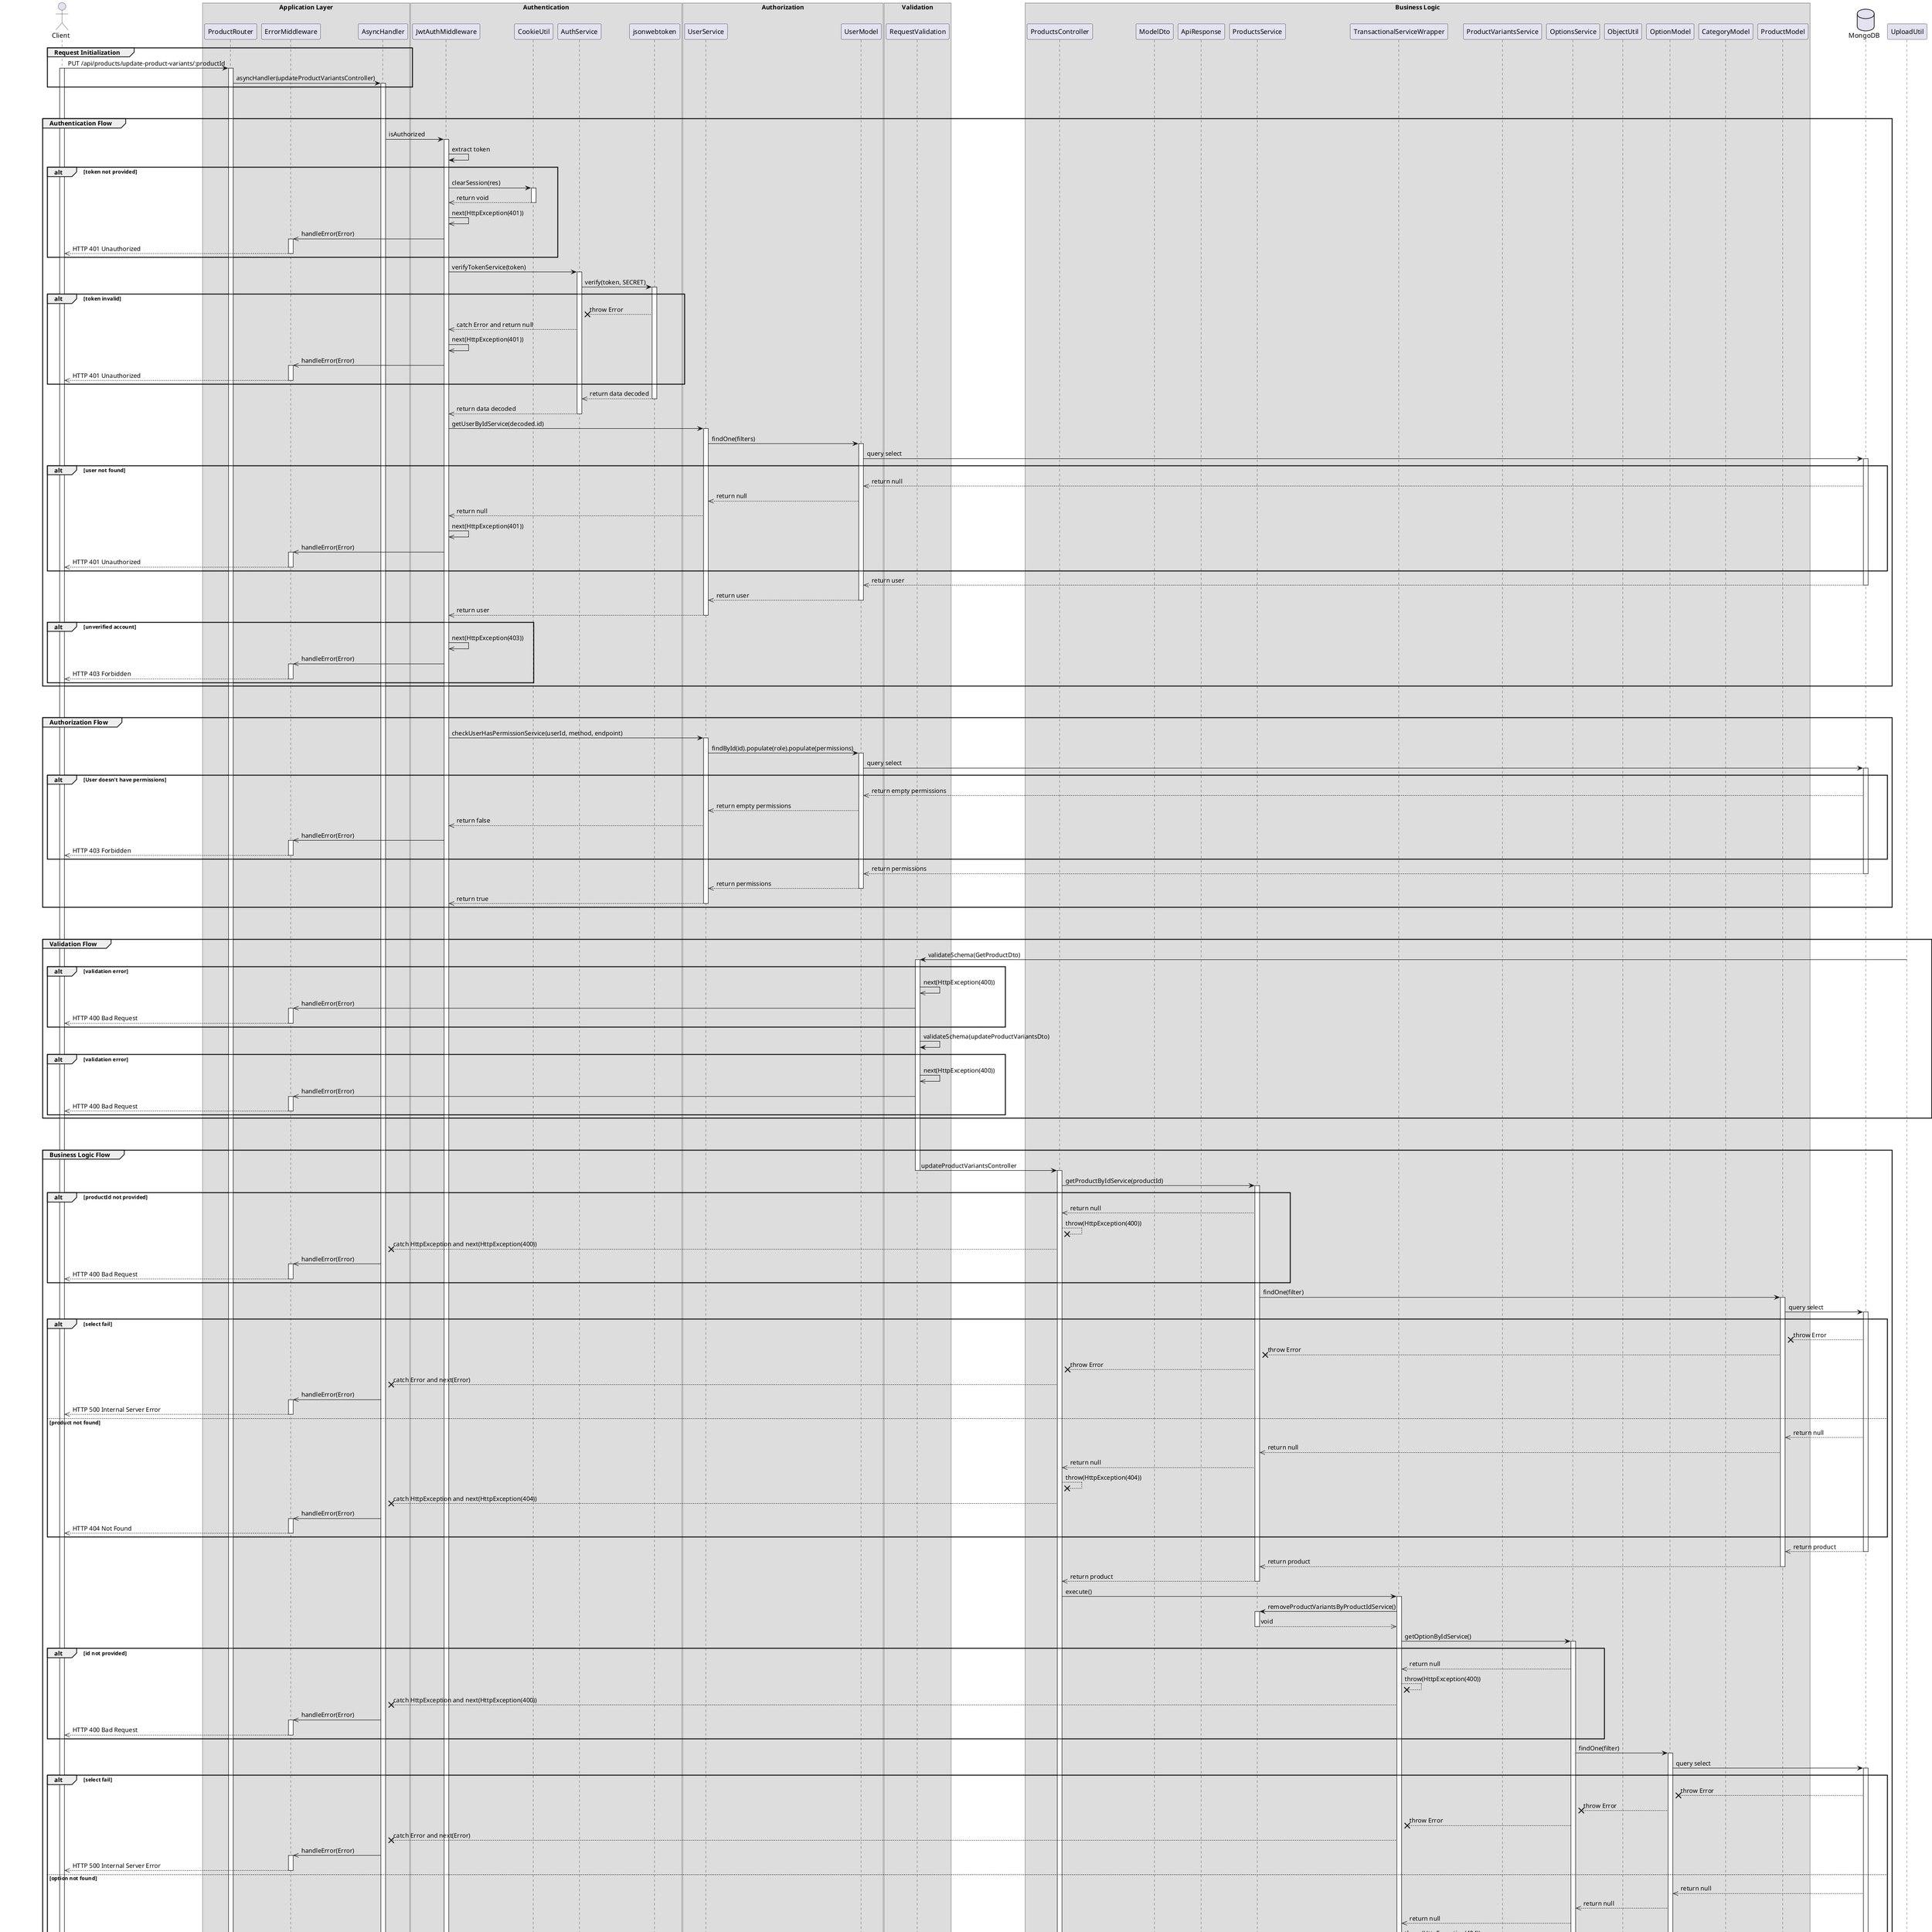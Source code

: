 @startuml Update Product Variant

actor Client

box "Application Layer"
participant ProductRouter 
participant ErrorMiddleware 
participant AsyncHandler 
end box

box "Authentication"
participant JwtAuthMiddleware 
participant CookieUtil
participant AuthService
participant jsonwebtoken
end box

box "Authorization"
participant UserService 
participant UserModel
end box

box "Validation"
participant RequestValidation
end box

box "Business Logic"
participant ProductsController
participant ModelDto
participant ApiResponse
participant ProductsService
participant TransactionalServiceWrapper
participant ProductVariantsService
participant OptionsService
participant ObjectUtil
participant OptionModel
participant CategoryModel
participant ProductModel
end box

database MongoDB

' Step 1
group Request Initialization
    Client -> ProductRouter: PUT /api/products/update-product-variants/:productId
    activate Client
    activate ProductRouter
    ProductRouter -> AsyncHandler: asyncHandler(updateProductVariantsController)
    activate AsyncHandler
end

break
break

' Step 2
group Authentication Flow
    AsyncHandler -> JwtAuthMiddleware: isAuthorized
    activate JwtAuthMiddleware

    JwtAuthMiddleware -> JwtAuthMiddleware: extract token
    alt token not provided
        JwtAuthMiddleware -> CookieUtil: clearSession(res)
        activate CookieUtil
        CookieUtil -->> JwtAuthMiddleware: return void
        deactivate CookieUtil
        JwtAuthMiddleware ->> JwtAuthMiddleware: next(HttpException(401))
        JwtAuthMiddleware ->> ErrorMiddleware: handleError(Error)
        activate ErrorMiddleware
        ErrorMiddleware -->> Client: HTTP 401 Unauthorized
        deactivate ErrorMiddleware
    end 

    JwtAuthMiddleware -> AuthService: verifyTokenService(token)
    activate AuthService
    AuthService -> jsonwebtoken: verify(token, SECRET)
    activate jsonwebtoken
    alt token invalid
        jsonwebtoken --x AuthService: throw Error
        AuthService -->> JwtAuthMiddleware: catch Error and return null
        JwtAuthMiddleware ->> JwtAuthMiddleware: next(HttpException(401))
        JwtAuthMiddleware ->> ErrorMiddleware: handleError(Error)
        activate ErrorMiddleware
        ErrorMiddleware -->> Client: HTTP 401 Unauthorized
        deactivate ErrorMiddleware
    end

    jsonwebtoken -->> AuthService: return data decoded
    deactivate jsonwebtoken
    AuthService -->> JwtAuthMiddleware: return data decoded
    deactivate AuthService
    JwtAuthMiddleware -> UserService: getUserByIdService(decoded.id)
    activate UserService
    UserService -> UserModel: findOne(filters)
    activate UserModel
    UserModel -> MongoDB: query select
    activate MongoDB

    alt user not found
        MongoDB -->> UserModel: return null
        UserModel -->> UserService: return null
        UserService -->> JwtAuthMiddleware: return null
        JwtAuthMiddleware ->> JwtAuthMiddleware: next(HttpException(401))
        JwtAuthMiddleware ->> ErrorMiddleware: handleError(Error)
        activate ErrorMiddleware
        ErrorMiddleware -->> Client: HTTP 401 Unauthorized
        deactivate ErrorMiddleware
    end

    MongoDB -->> UserModel: return user
    deactivate MongoDB
    UserModel -->> UserService: return user
    deactivate UserModel
    UserService -->> JwtAuthMiddleware: return user
    deactivate UserService

    alt unverified account
        JwtAuthMiddleware ->> JwtAuthMiddleware: next(HttpException(403))
        JwtAuthMiddleware ->> ErrorMiddleware: handleError(Error)
        activate ErrorMiddleware
        ErrorMiddleware -->> Client: HTTP 403 Forbidden
        deactivate ErrorMiddleware
    end
end

break
break

' Step 3
group Authorization Flow
    JwtAuthMiddleware -> UserService: checkUserHasPermissionService(userId, method, endpoint)
    activate UserService
    UserService -> UserModel: findById(id).populate(role).populate(permissions)
    activate UserModel
    UserModel -> MongoDB: query select
    activate MongoDB

    alt User doesn't have permissions 
        MongoDB -->> UserModel: return empty permissions
        UserModel -->> UserService: return empty permissions
        UserService -->> JwtAuthMiddleware: return false
        JwtAuthMiddleware ->> ErrorMiddleware: handleError(Error)
        activate ErrorMiddleware
        ErrorMiddleware -->> Client: HTTP 403 Forbidden
        deactivate ErrorMiddleware
    end

    MongoDB -->> UserModel: return permissions
    deactivate MongoDB
    UserModel -->> UserService: return permissions
    deactivate UserModel
    UserService -->> JwtAuthMiddleware: return true
    deactivate UserService
end

break
break

' Step 4
group Validation Flow
    UploadUtil -> RequestValidation: validateSchema(GetProductDto)
    deactivate UploadUtil
    activate RequestValidation
    alt validation error
        RequestValidation ->> RequestValidation: next(HttpException(400))
        RequestValidation ->> ErrorMiddleware: handleError(Error)
        activate ErrorMiddleware
        ErrorMiddleware -->> Client: HTTP 400 Bad Request
        deactivate ErrorMiddleware
    end
    RequestValidation -> RequestValidation: validateSchema(updateProductVariantsDto)
    alt validation error
        RequestValidation ->> RequestValidation: next(HttpException(400))
        RequestValidation ->> ErrorMiddleware: handleError(Error)
        activate ErrorMiddleware
        ErrorMiddleware -->> Client: HTTP 400 Bad Request
        deactivate ErrorMiddleware
    end

end

break
break


' Step 5
group Business Logic Flow
    RequestValidation -> ProductsController: updateProductVariantsController
    deactivate RequestValidation
    activate ProductsController
    ProductsController -> ProductsService: getProductByIdService(productId)
    activate ProductsService

    alt productId not provided
        ProductsService -->> ProductsController: return null
        ProductsController --x ProductsController: throw(HttpException(400))
        ProductsController --x AsyncHandler: catch HttpException and next(HttpException(400))
        AsyncHandler ->> ErrorMiddleware: handleError(Error) 
        activate ErrorMiddleware
        ErrorMiddleware -->> Client: HTTP 400 Bad Request
        deactivate ErrorMiddleware
    end
    
    ProductsService -> ProductModel: findOne(filter)
    activate ProductModel
    ProductModel -> MongoDB: query select
    activate MongoDB

    alt select fail
        MongoDB --x ProductModel: throw Error
        ProductModel --x ProductsService: throw Error
        ProductsService --x ProductsController: throw Error
        ProductsController --x AsyncHandler: catch Error and next(Error)
        AsyncHandler ->> ErrorMiddleware: handleError(Error) 
        activate ErrorMiddleware
        ErrorMiddleware -->> Client: HTTP 500 Internal Server Error
        deactivate ErrorMiddleware
    else product not found
        MongoDB -->> ProductModel: return null
        ProductModel -->> ProductsService: return null
        ProductsService -->> ProductsController: return null
        ProductsController --x ProductsController: throw(HttpException(404))
        ProductsController --x AsyncHandler: catch HttpException and next(HttpException(404))
        AsyncHandler ->> ErrorMiddleware: handleError(Error) 
        activate ErrorMiddleware
        ErrorMiddleware -->> Client: HTTP 404 Not Found
        deactivate ErrorMiddleware
    end

    MongoDB -->> ProductModel: return product
    deactivate MongoDB
    ProductModel -->> ProductsService: return product
    deactivate ProductModel
    ProductsService -->> ProductsController: return product
    deactivate ProductsService
    ProductsController -> TransactionalServiceWrapper: execute()
    activate TransactionalServiceWrapper
    TransactionalServiceWrapper -> ProductsService: removeProductVariantsByProductIdService()
    activate ProductsService
    ProductsService -->> TransactionalServiceWrapper: void
    deactivate ProductsService
    TransactionalServiceWrapper -> OptionsService: getOptionByIdService()
    activate OptionsService        

    alt id not provided
        OptionsService -->> TransactionalServiceWrapper: return null
        TransactionalServiceWrapper --x TransactionalServiceWrapper: throw(HttpException(400))
        TransactionalServiceWrapper --x AsyncHandler: catch HttpException and next(HttpException(400))
        AsyncHandler ->> ErrorMiddleware: handleError(Error) 
        activate ErrorMiddleware
        ErrorMiddleware -->> Client: HTTP 400 Bad Request
        deactivate ErrorMiddleware
    end

    OptionsService -> OptionModel: findOne(filter)
    activate OptionModel
    OptionModel -> MongoDB: query select
    activate MongoDB

    alt select fail
        MongoDB --x OptionModel: throw Error
        OptionModel --x OptionsService: throw Error
        OptionsService --x TransactionalServiceWrapper: throw Error
        TransactionalServiceWrapper --x AsyncHandler: catch Error and next(Error)
        AsyncHandler ->> ErrorMiddleware: handleError(Error) 
        activate ErrorMiddleware
        ErrorMiddleware -->> Client: HTTP 500 Internal Server Error
        deactivate ErrorMiddleware
    else option not found
        MongoDB -->> OptionModel: return null
        OptionModel -->> OptionsService: return null
        OptionsService -->> TransactionalServiceWrapper: return null
        TransactionalServiceWrapper --x TransactionalServiceWrapper: throw(HttpException(404))
        TransactionalServiceWrapper --x AsyncHandler: catch HttpException and next(HttpException(404))
        AsyncHandler ->> ErrorMiddleware: handleError(Error) 
        activate ErrorMiddleware
        ErrorMiddleware -->> Client: HTTP 404 Not Found
        deactivate ErrorMiddleware
    end

    MongoDB -->> OptionModel: return option
    deactivate MongoDB
    OptionModel -->> OptionsService: return option
    deactivate OptionModel
    OptionsService -->> TransactionalServiceWrapper: return option
    deactivate OptionsService
    TransactionalServiceWrapper -->> ProductsController: return option
    deactivate TransactionalServiceWrapper
    ProductsController -> ObjectUtil: makeUniqueProductVariants(productVariants)
    activate ObjectUtil
    ObjectUtil -->> ProductsController: return uniqueProductVariants
    deactivate ObjectUtil
    TransactionalServiceWrapper -> ProductVariantsService: newProductVariantsService({...})
    activate ProductVariantsService
    ProductVariantsService -->> ProductsController: return productVariantInstance
    deactivate ProductVariantsService
    ProductsController -> OptionsService: getOptionByIdService()
    activate OptionsService

     alt id not provided
        OptionsService -->> ProductsController: return null
        ProductsController --x ProductsController: throw(HttpException(400))
        ProductsController --x AsyncHandler: catch HttpException and next(HttpException(400))
        AsyncHandler ->> ErrorMiddleware: handleError(Error) 
        activate ErrorMiddleware
        ErrorMiddleware -->> Client: HTTP 400 Bad Request
        deactivate ErrorMiddleware
    end

    OptionsService -> OptionModel: findOne(filter)
    activate OptionModel
    OptionModel -> MongoDB: query select
    activate MongoDB

    alt select fail
        MongoDB --x OptionModel: throw Error
        OptionModel --x OptionsService: throw Error
        OptionsService --x ProductsController: throw Error
        ProductsController --x AsyncHandler: catch Error and next(Error)
        AsyncHandler ->> ErrorMiddleware: handleError(Error) 
        activate ErrorMiddleware
        ErrorMiddleware -->> Client: HTTP 500 Internal Server Error
        deactivate ErrorMiddleware
    else option not found
        MongoDB -->> OptionModel: return null
        OptionModel -->> OptionsService: return null
        OptionsService -->> ProductsController: return null
        ProductsController --x ProductsController: throw(HttpException(404))
        ProductsController --x AsyncHandler: catch HttpException and next(HttpException(404))
        AsyncHandler ->> ErrorMiddleware: handleError(Error) 
        activate ErrorMiddleware
        ErrorMiddleware -->> Client: HTTP 404 Not Found
        deactivate ErrorMiddleware
    end

    MongoDB -->> OptionModel: return option
    deactivate MongoDB
    OptionModel -->> OptionsService: return option
    deactivate OptionModel
    OptionsService -->> ProductsController: return option
    deactivate OptionsService
    ProductsController -> ProductVariantsService: saveProductVariantsService(productVariantsInstance)
    activate ProductVariantsService
    ProductVariantsService -->> ProductsController: return createdProductVariants
    deactivate ProductVariantsService
    ProductsController -> ProductsService: updateProductVariantsByIdService()
    activate ProductsService
    ProductsService -> ProductModel: updateOne()
    activate ProductModel
    ProductModel -> MongoDB: query update
    activate MongoDB

    alt update fail
        MongoDB --x ProductModel: throw Error
        ProductModel --x ProductsService: throw Error
        ProductsService --x ProductsController: throw Error
        ProductsController --x AsyncHandler: catch Error and next(Error)
        AsyncHandler ->> ErrorMiddleware: handleError(Error) 
        activate ErrorMiddleware
        ErrorMiddleware -->> Client: HTTP 500 Internal Server Error
        deactivate ErrorMiddleware
    end

    MongoDB -->> ProductModel: return updatedProduct
    deactivate MongoDB
    ProductModel -->> ProductsService: return updatedProduct
    deactivate ProductModel
    ProductsService -->> ProductsController: return updatedProduct
    deactivate ProductsService


   

end

group Transform data response
    ProductsController -> ProductsService: getProductByIdService(productId)
    activate ProductsService
    alt productId not provided
        ProductsService -->> ProductsController: return null
        ProductsController --x ProductsController: throw(HttpException(400))
        ProductsController --x AsyncHandler: catch HttpException and next(HttpException(400))
        AsyncHandler ->> ErrorMiddleware: handleError(Error) 
        activate ErrorMiddleware
        ErrorMiddleware -->> Client: HTTP 400 Bad Request
        deactivate ErrorMiddleware
    end
    ProductsService -> ProductModel: findOne(filter)
    activate ProductModel
    ProductModel -> MongoDB: query select
    activate MongoDB

    alt select fail
        MongoDB --x ProductModel: throw Error
        ProductModel --x ProductsService: throw Error
        ProductsService --x ProductsController: throw Error
        ProductsController --x AsyncHandler: catch Error and next(Error)
        AsyncHandler ->> ErrorMiddleware: handleError(Error) 
        activate ErrorMiddleware
        ErrorMiddleware -->> Client: HTTP 500 Internal Server Error
        deactivate ErrorMiddleware
    else product not found
        MongoDB -->> ProductModel: return null
        ProductModel -->> ProductsService: return null
        ProductsService -->> ProductsController: return null
        ProductsController --x ProductsController: throw(HttpException(404))
        ProductsController --x AsyncHandler: catch HttpException and next(HttpException(404))
        AsyncHandler ->> ErrorMiddleware: handleError(Error)
        ProductsController ->> ErrorMiddleware: handleError(Error)
        activate ErrorMiddleware
        ErrorMiddleware -->> Client: HTTP 404 Not Found
        deactivate ErrorMiddleware
    end

    MongoDB -->> ProductModel: return product
    deactivate MongoDB
    ProductModel -->> ProductsService: return product
    deactivate ProductModel
    ProductsService -->> ProductsController: return product
    deactivate ProductsService
    ProductsController -> ModelDto: new(ProductDto, product)
    activate ModelDto
    ModelDto -->> ProductsController: return ProductDto instance
    deactivate ModelDto

    ProductsController -> ApiResponse: success(ProductDto)
    activate ApiResponse
    ApiResponse -->> ProductsController: return ApiResponse instance
    deactivate ApiResponse 
end

ProductsController -->> AsyncHandler: return ApiResponse instance
deactivate ProductsController
AsyncHandler --> Client: HTTP 200 Success
deactivate AsyncHandler
deactivate ProductRouter

@enduml